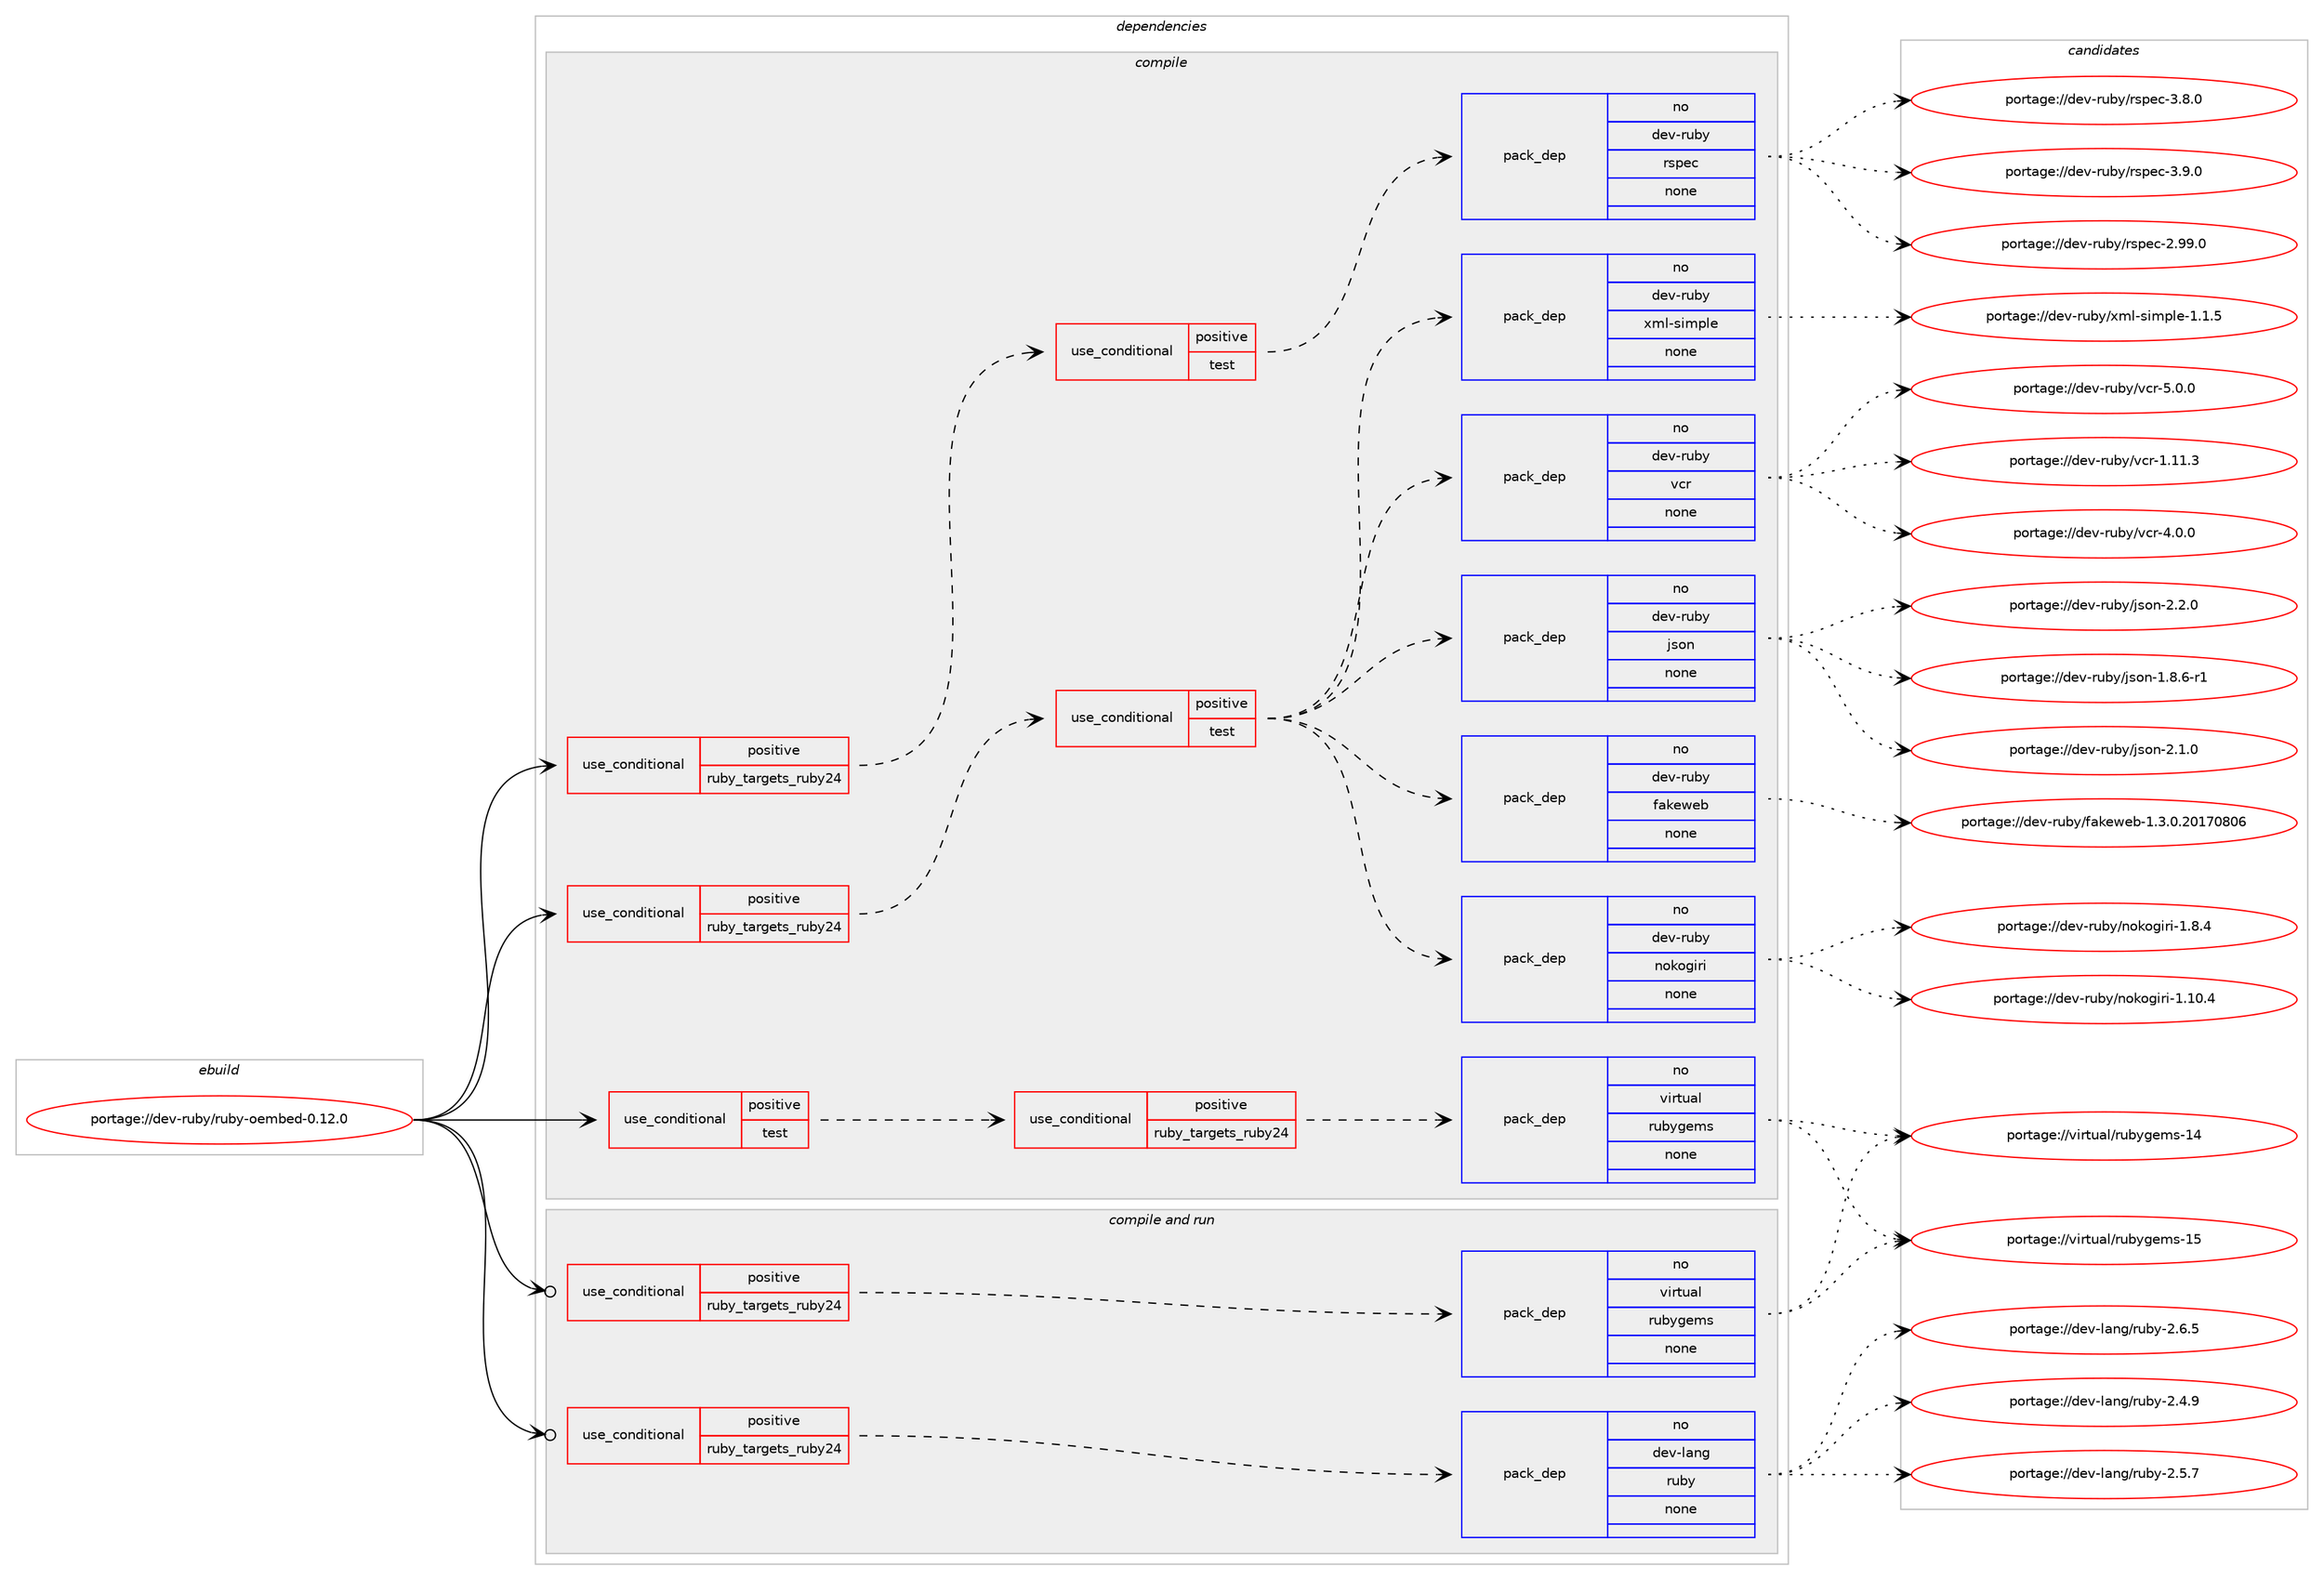digraph prolog {

# *************
# Graph options
# *************

newrank=true;
concentrate=true;
compound=true;
graph [rankdir=LR,fontname=Helvetica,fontsize=10,ranksep=1.5];#, ranksep=2.5, nodesep=0.2];
edge  [arrowhead=vee];
node  [fontname=Helvetica,fontsize=10];

# **********
# The ebuild
# **********

subgraph cluster_leftcol {
color=gray;
rank=same;
label=<<i>ebuild</i>>;
id [label="portage://dev-ruby/ruby-oembed-0.12.0", color=red, width=4, href="../dev-ruby/ruby-oembed-0.12.0.svg"];
}

# ****************
# The dependencies
# ****************

subgraph cluster_midcol {
color=gray;
label=<<i>dependencies</i>>;
subgraph cluster_compile {
fillcolor="#eeeeee";
style=filled;
label=<<i>compile</i>>;
subgraph cond64349 {
dependency245524 [label=<<TABLE BORDER="0" CELLBORDER="1" CELLSPACING="0" CELLPADDING="4"><TR><TD ROWSPAN="3" CELLPADDING="10">use_conditional</TD></TR><TR><TD>positive</TD></TR><TR><TD>ruby_targets_ruby24</TD></TR></TABLE>>, shape=none, color=red];
subgraph cond64350 {
dependency245525 [label=<<TABLE BORDER="0" CELLBORDER="1" CELLSPACING="0" CELLPADDING="4"><TR><TD ROWSPAN="3" CELLPADDING="10">use_conditional</TD></TR><TR><TD>positive</TD></TR><TR><TD>test</TD></TR></TABLE>>, shape=none, color=red];
subgraph pack177628 {
dependency245526 [label=<<TABLE BORDER="0" CELLBORDER="1" CELLSPACING="0" CELLPADDING="4" WIDTH="220"><TR><TD ROWSPAN="6" CELLPADDING="30">pack_dep</TD></TR><TR><TD WIDTH="110">no</TD></TR><TR><TD>dev-ruby</TD></TR><TR><TD>json</TD></TR><TR><TD>none</TD></TR><TR><TD></TD></TR></TABLE>>, shape=none, color=blue];
}
dependency245525:e -> dependency245526:w [weight=20,style="dashed",arrowhead="vee"];
subgraph pack177629 {
dependency245527 [label=<<TABLE BORDER="0" CELLBORDER="1" CELLSPACING="0" CELLPADDING="4" WIDTH="220"><TR><TD ROWSPAN="6" CELLPADDING="30">pack_dep</TD></TR><TR><TD WIDTH="110">no</TD></TR><TR><TD>dev-ruby</TD></TR><TR><TD>vcr</TD></TR><TR><TD>none</TD></TR><TR><TD></TD></TR></TABLE>>, shape=none, color=blue];
}
dependency245525:e -> dependency245527:w [weight=20,style="dashed",arrowhead="vee"];
subgraph pack177630 {
dependency245528 [label=<<TABLE BORDER="0" CELLBORDER="1" CELLSPACING="0" CELLPADDING="4" WIDTH="220"><TR><TD ROWSPAN="6" CELLPADDING="30">pack_dep</TD></TR><TR><TD WIDTH="110">no</TD></TR><TR><TD>dev-ruby</TD></TR><TR><TD>xml-simple</TD></TR><TR><TD>none</TD></TR><TR><TD></TD></TR></TABLE>>, shape=none, color=blue];
}
dependency245525:e -> dependency245528:w [weight=20,style="dashed",arrowhead="vee"];
subgraph pack177631 {
dependency245529 [label=<<TABLE BORDER="0" CELLBORDER="1" CELLSPACING="0" CELLPADDING="4" WIDTH="220"><TR><TD ROWSPAN="6" CELLPADDING="30">pack_dep</TD></TR><TR><TD WIDTH="110">no</TD></TR><TR><TD>dev-ruby</TD></TR><TR><TD>nokogiri</TD></TR><TR><TD>none</TD></TR><TR><TD></TD></TR></TABLE>>, shape=none, color=blue];
}
dependency245525:e -> dependency245529:w [weight=20,style="dashed",arrowhead="vee"];
subgraph pack177632 {
dependency245530 [label=<<TABLE BORDER="0" CELLBORDER="1" CELLSPACING="0" CELLPADDING="4" WIDTH="220"><TR><TD ROWSPAN="6" CELLPADDING="30">pack_dep</TD></TR><TR><TD WIDTH="110">no</TD></TR><TR><TD>dev-ruby</TD></TR><TR><TD>fakeweb</TD></TR><TR><TD>none</TD></TR><TR><TD></TD></TR></TABLE>>, shape=none, color=blue];
}
dependency245525:e -> dependency245530:w [weight=20,style="dashed",arrowhead="vee"];
}
dependency245524:e -> dependency245525:w [weight=20,style="dashed",arrowhead="vee"];
}
id:e -> dependency245524:w [weight=20,style="solid",arrowhead="vee"];
subgraph cond64351 {
dependency245531 [label=<<TABLE BORDER="0" CELLBORDER="1" CELLSPACING="0" CELLPADDING="4"><TR><TD ROWSPAN="3" CELLPADDING="10">use_conditional</TD></TR><TR><TD>positive</TD></TR><TR><TD>ruby_targets_ruby24</TD></TR></TABLE>>, shape=none, color=red];
subgraph cond64352 {
dependency245532 [label=<<TABLE BORDER="0" CELLBORDER="1" CELLSPACING="0" CELLPADDING="4"><TR><TD ROWSPAN="3" CELLPADDING="10">use_conditional</TD></TR><TR><TD>positive</TD></TR><TR><TD>test</TD></TR></TABLE>>, shape=none, color=red];
subgraph pack177633 {
dependency245533 [label=<<TABLE BORDER="0" CELLBORDER="1" CELLSPACING="0" CELLPADDING="4" WIDTH="220"><TR><TD ROWSPAN="6" CELLPADDING="30">pack_dep</TD></TR><TR><TD WIDTH="110">no</TD></TR><TR><TD>dev-ruby</TD></TR><TR><TD>rspec</TD></TR><TR><TD>none</TD></TR><TR><TD></TD></TR></TABLE>>, shape=none, color=blue];
}
dependency245532:e -> dependency245533:w [weight=20,style="dashed",arrowhead="vee"];
}
dependency245531:e -> dependency245532:w [weight=20,style="dashed",arrowhead="vee"];
}
id:e -> dependency245531:w [weight=20,style="solid",arrowhead="vee"];
subgraph cond64353 {
dependency245534 [label=<<TABLE BORDER="0" CELLBORDER="1" CELLSPACING="0" CELLPADDING="4"><TR><TD ROWSPAN="3" CELLPADDING="10">use_conditional</TD></TR><TR><TD>positive</TD></TR><TR><TD>test</TD></TR></TABLE>>, shape=none, color=red];
subgraph cond64354 {
dependency245535 [label=<<TABLE BORDER="0" CELLBORDER="1" CELLSPACING="0" CELLPADDING="4"><TR><TD ROWSPAN="3" CELLPADDING="10">use_conditional</TD></TR><TR><TD>positive</TD></TR><TR><TD>ruby_targets_ruby24</TD></TR></TABLE>>, shape=none, color=red];
subgraph pack177634 {
dependency245536 [label=<<TABLE BORDER="0" CELLBORDER="1" CELLSPACING="0" CELLPADDING="4" WIDTH="220"><TR><TD ROWSPAN="6" CELLPADDING="30">pack_dep</TD></TR><TR><TD WIDTH="110">no</TD></TR><TR><TD>virtual</TD></TR><TR><TD>rubygems</TD></TR><TR><TD>none</TD></TR><TR><TD></TD></TR></TABLE>>, shape=none, color=blue];
}
dependency245535:e -> dependency245536:w [weight=20,style="dashed",arrowhead="vee"];
}
dependency245534:e -> dependency245535:w [weight=20,style="dashed",arrowhead="vee"];
}
id:e -> dependency245534:w [weight=20,style="solid",arrowhead="vee"];
}
subgraph cluster_compileandrun {
fillcolor="#eeeeee";
style=filled;
label=<<i>compile and run</i>>;
subgraph cond64355 {
dependency245537 [label=<<TABLE BORDER="0" CELLBORDER="1" CELLSPACING="0" CELLPADDING="4"><TR><TD ROWSPAN="3" CELLPADDING="10">use_conditional</TD></TR><TR><TD>positive</TD></TR><TR><TD>ruby_targets_ruby24</TD></TR></TABLE>>, shape=none, color=red];
subgraph pack177635 {
dependency245538 [label=<<TABLE BORDER="0" CELLBORDER="1" CELLSPACING="0" CELLPADDING="4" WIDTH="220"><TR><TD ROWSPAN="6" CELLPADDING="30">pack_dep</TD></TR><TR><TD WIDTH="110">no</TD></TR><TR><TD>dev-lang</TD></TR><TR><TD>ruby</TD></TR><TR><TD>none</TD></TR><TR><TD></TD></TR></TABLE>>, shape=none, color=blue];
}
dependency245537:e -> dependency245538:w [weight=20,style="dashed",arrowhead="vee"];
}
id:e -> dependency245537:w [weight=20,style="solid",arrowhead="odotvee"];
subgraph cond64356 {
dependency245539 [label=<<TABLE BORDER="0" CELLBORDER="1" CELLSPACING="0" CELLPADDING="4"><TR><TD ROWSPAN="3" CELLPADDING="10">use_conditional</TD></TR><TR><TD>positive</TD></TR><TR><TD>ruby_targets_ruby24</TD></TR></TABLE>>, shape=none, color=red];
subgraph pack177636 {
dependency245540 [label=<<TABLE BORDER="0" CELLBORDER="1" CELLSPACING="0" CELLPADDING="4" WIDTH="220"><TR><TD ROWSPAN="6" CELLPADDING="30">pack_dep</TD></TR><TR><TD WIDTH="110">no</TD></TR><TR><TD>virtual</TD></TR><TR><TD>rubygems</TD></TR><TR><TD>none</TD></TR><TR><TD></TD></TR></TABLE>>, shape=none, color=blue];
}
dependency245539:e -> dependency245540:w [weight=20,style="dashed",arrowhead="vee"];
}
id:e -> dependency245539:w [weight=20,style="solid",arrowhead="odotvee"];
}
subgraph cluster_run {
fillcolor="#eeeeee";
style=filled;
label=<<i>run</i>>;
}
}

# **************
# The candidates
# **************

subgraph cluster_choices {
rank=same;
color=gray;
label=<<i>candidates</i>>;

subgraph choice177628 {
color=black;
nodesep=1;
choiceportage1001011184511411798121471061151111104549465646544511449 [label="portage://dev-ruby/json-1.8.6-r1", color=red, width=4,href="../dev-ruby/json-1.8.6-r1.svg"];
choiceportage100101118451141179812147106115111110455046494648 [label="portage://dev-ruby/json-2.1.0", color=red, width=4,href="../dev-ruby/json-2.1.0.svg"];
choiceportage100101118451141179812147106115111110455046504648 [label="portage://dev-ruby/json-2.2.0", color=red, width=4,href="../dev-ruby/json-2.2.0.svg"];
dependency245526:e -> choiceportage1001011184511411798121471061151111104549465646544511449:w [style=dotted,weight="100"];
dependency245526:e -> choiceportage100101118451141179812147106115111110455046494648:w [style=dotted,weight="100"];
dependency245526:e -> choiceportage100101118451141179812147106115111110455046504648:w [style=dotted,weight="100"];
}
subgraph choice177629 {
color=black;
nodesep=1;
choiceportage1001011184511411798121471189911445494649494651 [label="portage://dev-ruby/vcr-1.11.3", color=red, width=4,href="../dev-ruby/vcr-1.11.3.svg"];
choiceportage10010111845114117981214711899114455246484648 [label="portage://dev-ruby/vcr-4.0.0", color=red, width=4,href="../dev-ruby/vcr-4.0.0.svg"];
choiceportage10010111845114117981214711899114455346484648 [label="portage://dev-ruby/vcr-5.0.0", color=red, width=4,href="../dev-ruby/vcr-5.0.0.svg"];
dependency245527:e -> choiceportage1001011184511411798121471189911445494649494651:w [style=dotted,weight="100"];
dependency245527:e -> choiceportage10010111845114117981214711899114455246484648:w [style=dotted,weight="100"];
dependency245527:e -> choiceportage10010111845114117981214711899114455346484648:w [style=dotted,weight="100"];
}
subgraph choice177630 {
color=black;
nodesep=1;
choiceportage10010111845114117981214712010910845115105109112108101454946494653 [label="portage://dev-ruby/xml-simple-1.1.5", color=red, width=4,href="../dev-ruby/xml-simple-1.1.5.svg"];
dependency245528:e -> choiceportage10010111845114117981214712010910845115105109112108101454946494653:w [style=dotted,weight="100"];
}
subgraph choice177631 {
color=black;
nodesep=1;
choiceportage10010111845114117981214711011110711110310511410545494649484652 [label="portage://dev-ruby/nokogiri-1.10.4", color=red, width=4,href="../dev-ruby/nokogiri-1.10.4.svg"];
choiceportage100101118451141179812147110111107111103105114105454946564652 [label="portage://dev-ruby/nokogiri-1.8.4", color=red, width=4,href="../dev-ruby/nokogiri-1.8.4.svg"];
dependency245529:e -> choiceportage10010111845114117981214711011110711110310511410545494649484652:w [style=dotted,weight="100"];
dependency245529:e -> choiceportage100101118451141179812147110111107111103105114105454946564652:w [style=dotted,weight="100"];
}
subgraph choice177632 {
color=black;
nodesep=1;
choiceportage1001011184511411798121471029710710111910198454946514648465048495548564854 [label="portage://dev-ruby/fakeweb-1.3.0.20170806", color=red, width=4,href="../dev-ruby/fakeweb-1.3.0.20170806.svg"];
dependency245530:e -> choiceportage1001011184511411798121471029710710111910198454946514648465048495548564854:w [style=dotted,weight="100"];
}
subgraph choice177633 {
color=black;
nodesep=1;
choiceportage1001011184511411798121471141151121019945504657574648 [label="portage://dev-ruby/rspec-2.99.0", color=red, width=4,href="../dev-ruby/rspec-2.99.0.svg"];
choiceportage10010111845114117981214711411511210199455146564648 [label="portage://dev-ruby/rspec-3.8.0", color=red, width=4,href="../dev-ruby/rspec-3.8.0.svg"];
choiceportage10010111845114117981214711411511210199455146574648 [label="portage://dev-ruby/rspec-3.9.0", color=red, width=4,href="../dev-ruby/rspec-3.9.0.svg"];
dependency245533:e -> choiceportage1001011184511411798121471141151121019945504657574648:w [style=dotted,weight="100"];
dependency245533:e -> choiceportage10010111845114117981214711411511210199455146564648:w [style=dotted,weight="100"];
dependency245533:e -> choiceportage10010111845114117981214711411511210199455146574648:w [style=dotted,weight="100"];
}
subgraph choice177634 {
color=black;
nodesep=1;
choiceportage118105114116117971084711411798121103101109115454952 [label="portage://virtual/rubygems-14", color=red, width=4,href="../virtual/rubygems-14.svg"];
choiceportage118105114116117971084711411798121103101109115454953 [label="portage://virtual/rubygems-15", color=red, width=4,href="../virtual/rubygems-15.svg"];
dependency245536:e -> choiceportage118105114116117971084711411798121103101109115454952:w [style=dotted,weight="100"];
dependency245536:e -> choiceportage118105114116117971084711411798121103101109115454953:w [style=dotted,weight="100"];
}
subgraph choice177635 {
color=black;
nodesep=1;
choiceportage10010111845108971101034711411798121455046524657 [label="portage://dev-lang/ruby-2.4.9", color=red, width=4,href="../dev-lang/ruby-2.4.9.svg"];
choiceportage10010111845108971101034711411798121455046534655 [label="portage://dev-lang/ruby-2.5.7", color=red, width=4,href="../dev-lang/ruby-2.5.7.svg"];
choiceportage10010111845108971101034711411798121455046544653 [label="portage://dev-lang/ruby-2.6.5", color=red, width=4,href="../dev-lang/ruby-2.6.5.svg"];
dependency245538:e -> choiceportage10010111845108971101034711411798121455046524657:w [style=dotted,weight="100"];
dependency245538:e -> choiceportage10010111845108971101034711411798121455046534655:w [style=dotted,weight="100"];
dependency245538:e -> choiceportage10010111845108971101034711411798121455046544653:w [style=dotted,weight="100"];
}
subgraph choice177636 {
color=black;
nodesep=1;
choiceportage118105114116117971084711411798121103101109115454952 [label="portage://virtual/rubygems-14", color=red, width=4,href="../virtual/rubygems-14.svg"];
choiceportage118105114116117971084711411798121103101109115454953 [label="portage://virtual/rubygems-15", color=red, width=4,href="../virtual/rubygems-15.svg"];
dependency245540:e -> choiceportage118105114116117971084711411798121103101109115454952:w [style=dotted,weight="100"];
dependency245540:e -> choiceportage118105114116117971084711411798121103101109115454953:w [style=dotted,weight="100"];
}
}

}
